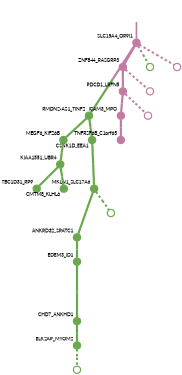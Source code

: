 strict digraph  {
graph[splines=false]; nodesep=0.7; rankdir=TB; ranksep=0.6; forcelabels=true; dpi=600; size=2.5;
0 [color="#c27ba0ff", fillcolor="#c27ba0ff", fixedsize=true, fontname=Lato, fontsize="12pt", height="0.25", label="", penwidth=3, shape=circle, style=filled, xlabel=SLC15A4_OR9I1];
1 [color="#6aa84fff", fillcolor="#6aa84fff", fixedsize=true, fontname=Lato, fontsize="12pt", height="0.25", label="", penwidth=3, shape=circle, style=filled, xlabel="RMDN2-AS1_TINF2"];
14 [color="#c27ba0ff", fillcolor="#c27ba0ff", fixedsize=true, fontname=Lato, fontsize="12pt", height="0.25", label="", penwidth=3, shape=circle, style=filled, xlabel=ZNF844_RASGRP3];
16 [color="#6aa84fff", fillcolor="#6aa84fff", fixedsize=true, fontname=Lato, fontsize="12pt", height="0.25", label="", penwidth=3, shape=circle, style=solid, xlabel=""];
19 [color="#c27ba0ff", fillcolor="#c27ba0ff", fixedsize=true, fontname=Lato, fontsize="12pt", height="0.25", label="", penwidth=3, shape=circle, style=solid, xlabel=""];
5 [color="#6aa84fff", fillcolor="#6aa84fff", fixedsize=true, fontname=Lato, fontsize="12pt", height="0.25", label="", penwidth=3, shape=circle, style=filled, xlabel=MEGF6_KIF26B];
15 [color="#6aa84fff", fillcolor="#6aa84fff", fixedsize=true, fontname=Lato, fontsize="12pt", height="0.25", label="", penwidth=3, shape=circle, style=filled, xlabel=CSNK1D_EEA1];
2 [color="#6aa84fff", fillcolor="#6aa84fff", fixedsize=true, fontname=Lato, fontsize="12pt", height="0.25", label="", penwidth=3, shape=circle, style=filled, xlabel=CHD7_ANKHD1];
10 [color="#6aa84fff", fillcolor="#6aa84fff", fixedsize=true, fontname=Lato, fontsize="12pt", height="0.25", label="", penwidth=3, shape=circle, style=filled, xlabel=ELK2AP_MYOM2];
3 [color="#6aa84fff", fillcolor="#6aa84fff", fixedsize=true, fontname=Lato, fontsize="12pt", height="0.25", label="", penwidth=3, shape=circle, style=filled, xlabel=ANKRD32_SPATC1];
9 [color="#6aa84fff", fillcolor="#6aa84fff", fixedsize=true, fontname=Lato, fontsize="12pt", height="0.25", label="", penwidth=3, shape=circle, style=filled, xlabel=EDEM3_ID1];
4 [color="#6aa84fff", fillcolor="#6aa84fff", fixedsize=true, fontname=Lato, fontsize="12pt", height="0.25", label="", penwidth=3, shape=circle, style=filled, xlabel=MKLN1_SLC17A6];
17 [color="#6aa84fff", fillcolor="#6aa84fff", fixedsize=true, fontname=Lato, fontsize="12pt", height="0.25", label="", penwidth=3, shape=circle, style=solid, xlabel=""];
11 [color="#6aa84fff", fillcolor="#6aa84fff", fixedsize=true, fontname=Lato, fontsize="12pt", height="0.25", label="", penwidth=3, shape=circle, style=filled, xlabel=KIAA1551_UBR4];
6 [color="#c27ba0ff", fillcolor="#c27ba0ff", fixedsize=true, fontname=Lato, fontsize="12pt", height="0.25", label="", penwidth=3, shape=circle, style=filled, xlabel=PDCD1_LRFN5];
7 [color="#c27ba0ff", fillcolor="#c27ba0ff", fixedsize=true, fontname=Lato, fontsize="12pt", height="0.25", label="", penwidth=3, shape=circle, style=filled, xlabel=ICAM3_MPO];
20 [color="#c27ba0ff", fillcolor="#c27ba0ff", fixedsize=true, fontname=Lato, fontsize="12pt", height="0.25", label="", penwidth=3, shape=circle, style=solid, xlabel=""];
8 [color="#c27ba0ff", fillcolor="#c27ba0ff", fixedsize=true, fontname=Lato, fontsize="12pt", height="0.25", label="", penwidth=3, shape=circle, style=filled, xlabel=TNFRSF6B_C1orf65];
18 [color="#6aa84fff", fillcolor="#6aa84fff", fixedsize=true, fontname=Lato, fontsize="12pt", height="0.25", label="", penwidth=3, shape=circle, style=solid, xlabel=""];
12 [color="#6aa84fff", fillcolor="#6aa84fff", fixedsize=true, fontname=Lato, fontsize="12pt", height="0.25", label="", penwidth=3, shape=circle, style=filled, xlabel=TBC1D31_RP9];
13 [color="#6aa84fff", fillcolor="#6aa84fff", fixedsize=true, fontname=Lato, fontsize="12pt", height="0.25", label="", penwidth=3, shape=circle, style=filled, xlabel=CMTM8_KLHL6];
21 [color="#c27ba0ff", fillcolor="#c27ba0ff", fixedsize=true, fontname=Lato, fontsize="12pt", height="0.25", label="", penwidth=3, shape=circle, style=solid, xlabel=""];
normal [label="", penwidth=3, style=invis, xlabel=SLC15A4_OR9I1];
0 -> 1  [arrowsize=0, color="#c27ba0ff;0.5:#6aa84fff", minlen="3.0", penwidth="5.5", style=solid];
0 -> 14  [arrowsize=0, color="#c27ba0ff;0.5:#c27ba0ff", minlen="1.1100916862487793", penwidth="5.5", style=solid];
0 -> 16  [arrowsize=0, color="#c27ba0ff;0.5:#6aa84fff", minlen="1.045871615409851", penwidth=5, style=dashed];
0 -> 19  [arrowsize=0, color="#c27ba0ff;0.5:#c27ba0ff", minlen="1.045871615409851", penwidth=5, style=dashed];
1 -> 5  [arrowsize=0, color="#6aa84fff;0.5:#6aa84fff", minlen="1.4220184087753296", penwidth="5.5", style=solid];
1 -> 15  [arrowsize=0, color="#6aa84fff;0.5:#6aa84fff", minlen="1.0917431116104126", penwidth="5.5", style=solid];
14 -> 6  [arrowsize=0, color="#c27ba0ff;0.5:#c27ba0ff", minlen="1.4220184087753296", penwidth="5.5", style=solid];
14 -> 21  [arrowsize=0, color="#c27ba0ff;0.5:#c27ba0ff", minlen="1.045871615409851", penwidth=5, style=dashed];
5 -> 11  [arrowsize=0, color="#6aa84fff;0.5:#6aa84fff", minlen="1.2018349170684814", penwidth="5.5", style=solid];
15 -> 4  [arrowsize=0, color="#6aa84fff;0.5:#6aa84fff", minlen="2.3761467933654785", penwidth="5.5", style=solid];
2 -> 10  [arrowsize=0, color="#6aa84fff;0.5:#6aa84fff", minlen="1.2201834917068481", penwidth="5.5", style=solid];
10 -> 18  [arrowsize=0, color="#6aa84fff;0.5:#6aa84fff", minlen="1.045871615409851", penwidth=5, style=dashed];
3 -> 9  [arrowsize=0, color="#6aa84fff;0.5:#6aa84fff", minlen="1.293578028678894", penwidth="5.5", style=solid];
9 -> 2  [arrowsize=0, color="#6aa84fff;0.5:#6aa84fff", minlen="3.0", penwidth="5.5", style=solid];
4 -> 3  [arrowsize=0, color="#6aa84fff;0.5:#6aa84fff", minlen="2.486238479614258", penwidth="5.5", style=solid];
4 -> 17  [arrowsize=0, color="#6aa84fff;0.5:#6aa84fff", minlen="1.045871615409851", penwidth=5, style=dashed];
11 -> 12  [arrowsize=0, color="#6aa84fff;0.5:#6aa84fff", minlen="1.1467889547348022", penwidth="5.5", style=solid];
11 -> 13  [arrowsize=0, color="#6aa84fff;0.5:#6aa84fff", minlen="1.1284403800964355", penwidth="5.5", style=solid];
6 -> 7  [arrowsize=0, color="#c27ba0ff;0.5:#c27ba0ff", minlen="1.4036697149276733", penwidth="5.5", style=solid];
6 -> 20  [arrowsize=0, color="#c27ba0ff;0.5:#c27ba0ff", minlen="1.045871615409851", penwidth=5, style=dashed];
7 -> 8  [arrowsize=0, color="#c27ba0ff;0.5:#c27ba0ff", minlen="1.4036697149276733", penwidth="5.5", style=solid];
normal -> 0  [arrowsize=0, color="#c27ba0ff", label="", penwidth=4, style=solid];
}
